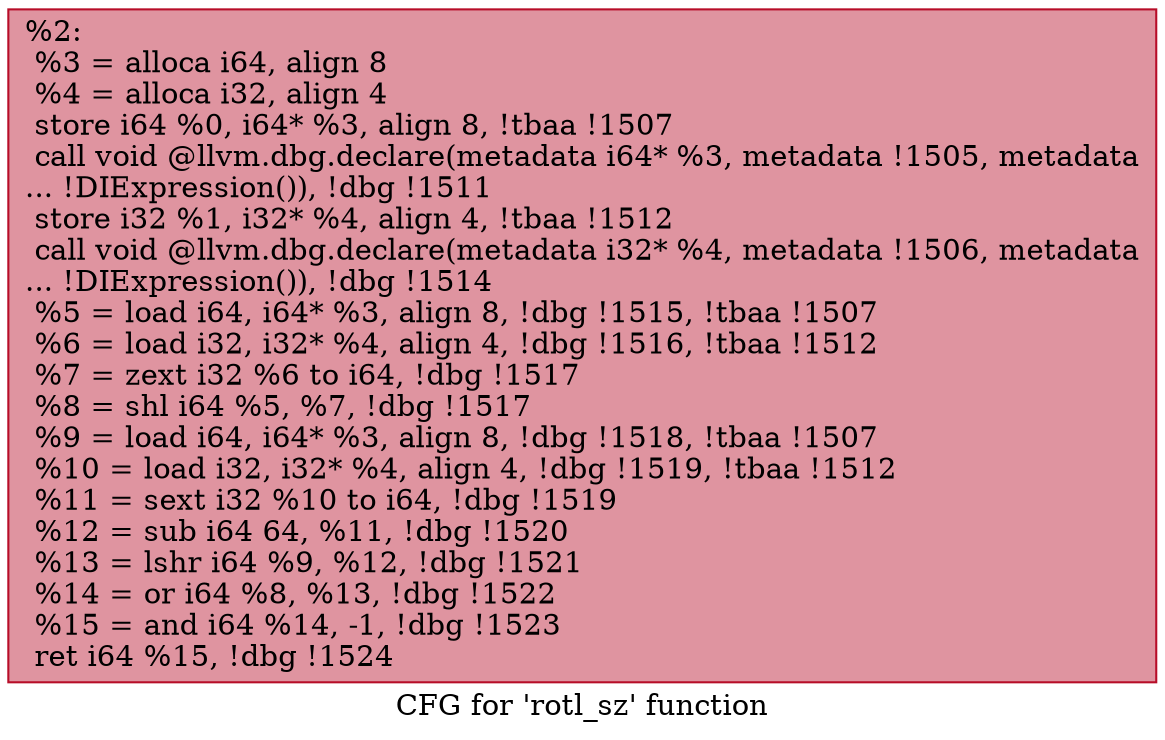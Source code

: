 digraph "CFG for 'rotl_sz' function" {
	label="CFG for 'rotl_sz' function";

	Node0x16daaa0 [shape=record,color="#b70d28ff", style=filled, fillcolor="#b70d2870",label="{%2:\l  %3 = alloca i64, align 8\l  %4 = alloca i32, align 4\l  store i64 %0, i64* %3, align 8, !tbaa !1507\l  call void @llvm.dbg.declare(metadata i64* %3, metadata !1505, metadata\l... !DIExpression()), !dbg !1511\l  store i32 %1, i32* %4, align 4, !tbaa !1512\l  call void @llvm.dbg.declare(metadata i32* %4, metadata !1506, metadata\l... !DIExpression()), !dbg !1514\l  %5 = load i64, i64* %3, align 8, !dbg !1515, !tbaa !1507\l  %6 = load i32, i32* %4, align 4, !dbg !1516, !tbaa !1512\l  %7 = zext i32 %6 to i64, !dbg !1517\l  %8 = shl i64 %5, %7, !dbg !1517\l  %9 = load i64, i64* %3, align 8, !dbg !1518, !tbaa !1507\l  %10 = load i32, i32* %4, align 4, !dbg !1519, !tbaa !1512\l  %11 = sext i32 %10 to i64, !dbg !1519\l  %12 = sub i64 64, %11, !dbg !1520\l  %13 = lshr i64 %9, %12, !dbg !1521\l  %14 = or i64 %8, %13, !dbg !1522\l  %15 = and i64 %14, -1, !dbg !1523\l  ret i64 %15, !dbg !1524\l}"];
}
